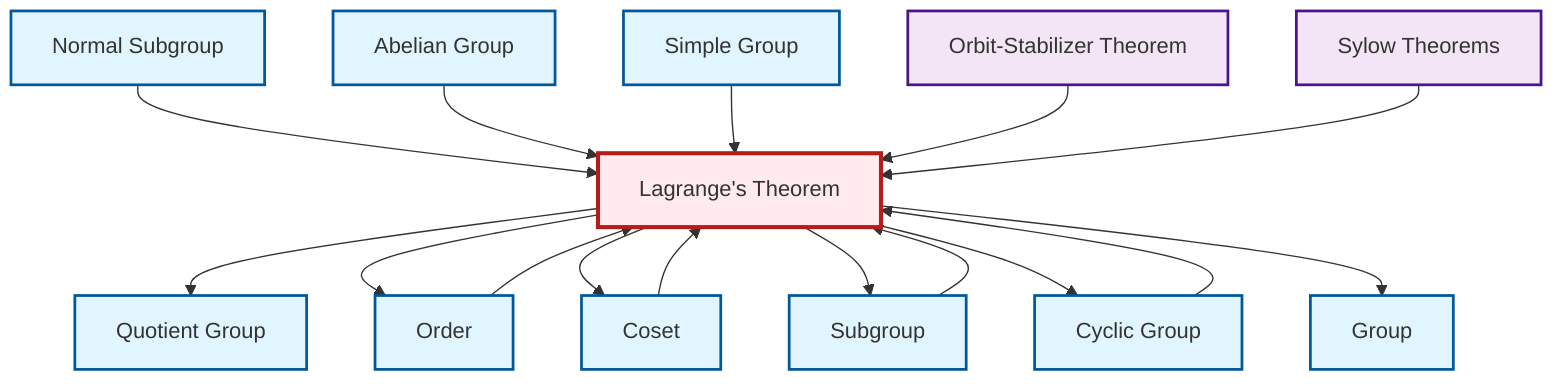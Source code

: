 graph TD
    classDef definition fill:#e1f5fe,stroke:#01579b,stroke-width:2px
    classDef theorem fill:#f3e5f5,stroke:#4a148c,stroke-width:2px
    classDef axiom fill:#fff3e0,stroke:#e65100,stroke-width:2px
    classDef example fill:#e8f5e9,stroke:#1b5e20,stroke-width:2px
    classDef current fill:#ffebee,stroke:#b71c1c,stroke-width:3px
    def-group["Group"]:::definition
    def-quotient-group["Quotient Group"]:::definition
    def-normal-subgroup["Normal Subgroup"]:::definition
    def-abelian-group["Abelian Group"]:::definition
    def-coset["Coset"]:::definition
    def-order["Order"]:::definition
    thm-orbit-stabilizer["Orbit-Stabilizer Theorem"]:::theorem
    thm-sylow["Sylow Theorems"]:::theorem
    thm-lagrange["Lagrange's Theorem"]:::theorem
    def-simple-group["Simple Group"]:::definition
    def-subgroup["Subgroup"]:::definition
    def-cyclic-group["Cyclic Group"]:::definition
    thm-lagrange --> def-quotient-group
    thm-lagrange --> def-order
    def-order --> thm-lagrange
    def-normal-subgroup --> thm-lagrange
    thm-lagrange --> def-coset
    thm-lagrange --> def-subgroup
    thm-lagrange --> def-cyclic-group
    def-abelian-group --> thm-lagrange
    def-simple-group --> thm-lagrange
    thm-orbit-stabilizer --> thm-lagrange
    def-subgroup --> thm-lagrange
    thm-sylow --> thm-lagrange
    thm-lagrange --> def-group
    def-cyclic-group --> thm-lagrange
    def-coset --> thm-lagrange
    class thm-lagrange current